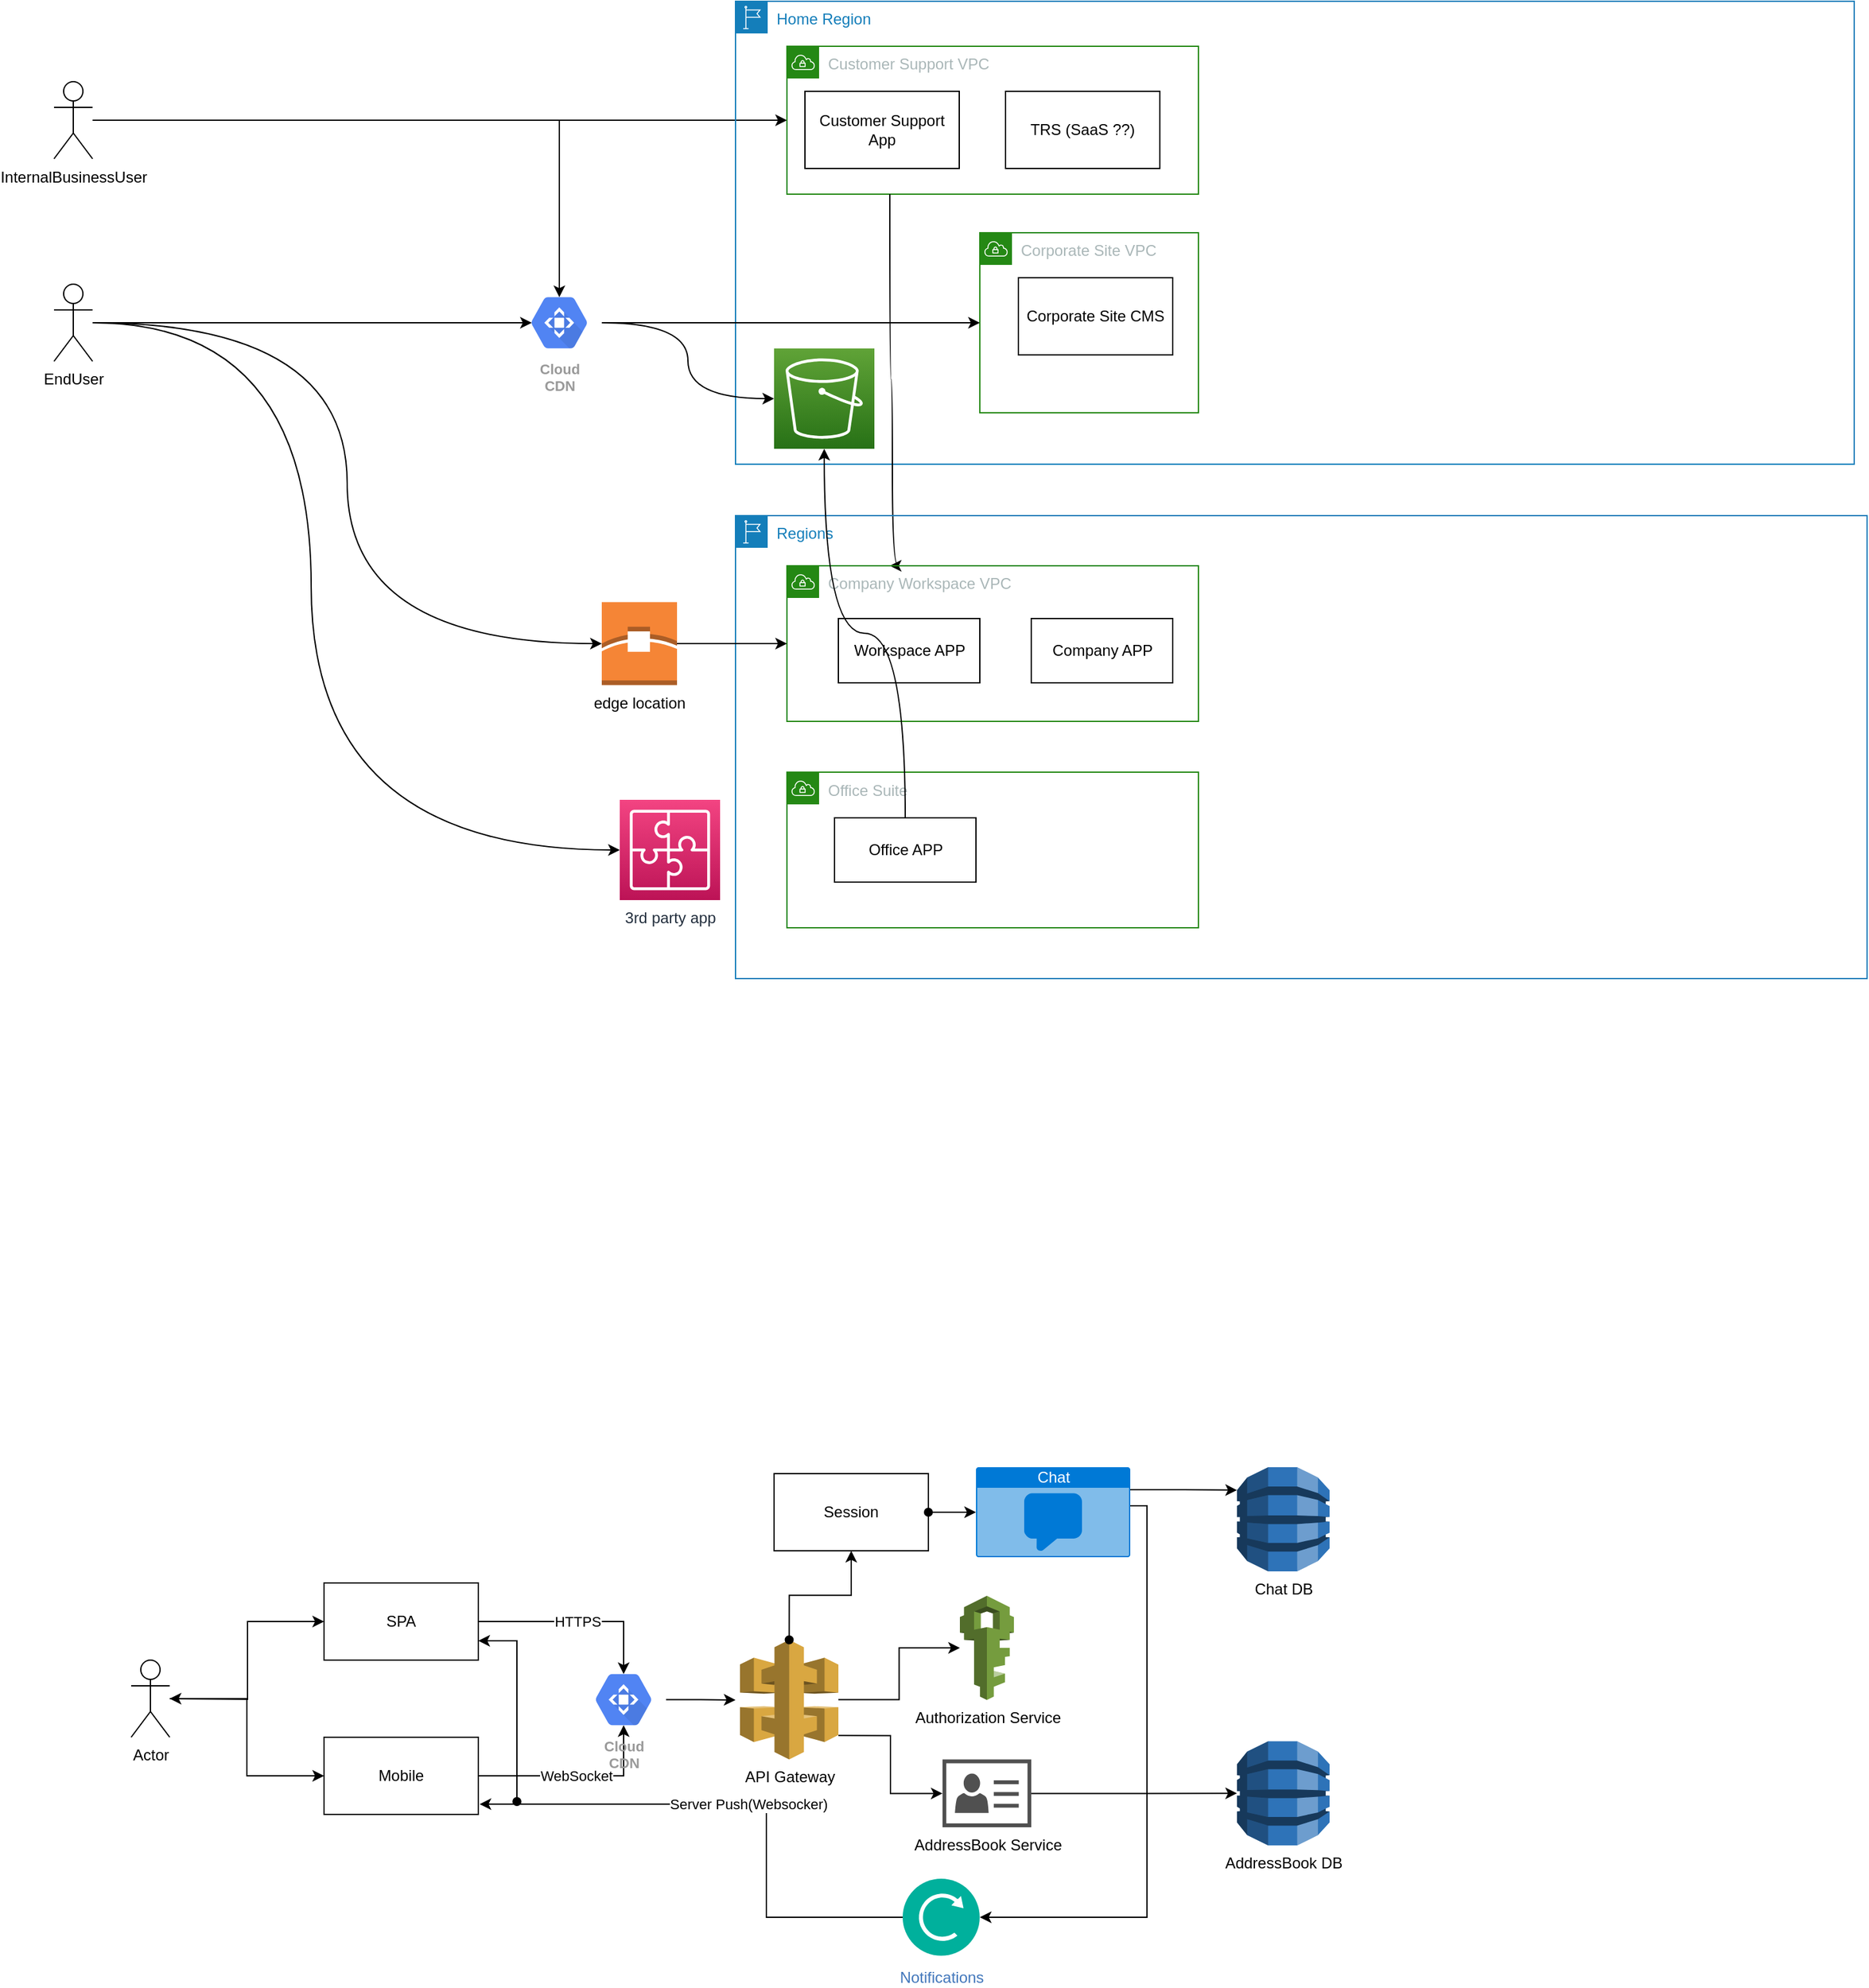 <mxfile version="13.7.7" type="github">
  <diagram id="knqCaG2FTfxwOULkrjFr" name="Page-1">
    <mxGraphModel dx="1422" dy="762" grid="1" gridSize="10" guides="1" tooltips="1" connect="1" arrows="1" fold="1" page="1" pageScale="1" pageWidth="827" pageHeight="1169" math="0" shadow="0">
      <root>
        <mxCell id="0" />
        <mxCell id="1" parent="0" />
        <mxCell id="AejkcIZQlVe7cdFHiinB-18" style="edgeStyle=orthogonalEdgeStyle;rounded=0;orthogonalLoop=1;jettySize=auto;html=1;entryX=0.5;entryY=0.16;entryDx=0;entryDy=0;entryPerimeter=0;" parent="1" source="AejkcIZQlVe7cdFHiinB-1" target="AejkcIZQlVe7cdFHiinB-16" edge="1">
          <mxGeometry relative="1" as="geometry">
            <Array as="points">
              <mxPoint x="503" y="173" />
            </Array>
          </mxGeometry>
        </mxCell>
        <mxCell id="AejkcIZQlVe7cdFHiinB-21" style="edgeStyle=orthogonalEdgeStyle;rounded=0;orthogonalLoop=1;jettySize=auto;html=1;" parent="1" source="AejkcIZQlVe7cdFHiinB-1" target="AejkcIZQlVe7cdFHiinB-8" edge="1">
          <mxGeometry relative="1" as="geometry" />
        </mxCell>
        <mxCell id="AejkcIZQlVe7cdFHiinB-1" value="InternalBusinessUser" style="shape=umlActor;verticalLabelPosition=bottom;verticalAlign=top;html=1;" parent="1" vertex="1">
          <mxGeometry x="110" y="142.5" width="30" height="60" as="geometry" />
        </mxCell>
        <mxCell id="AejkcIZQlVe7cdFHiinB-20" style="edgeStyle=orthogonalEdgeStyle;rounded=0;orthogonalLoop=1;jettySize=auto;html=1;entryX=0.175;entryY=0.5;entryDx=0;entryDy=0;entryPerimeter=0;" parent="1" source="AejkcIZQlVe7cdFHiinB-3" target="AejkcIZQlVe7cdFHiinB-16" edge="1">
          <mxGeometry relative="1" as="geometry" />
        </mxCell>
        <mxCell id="AejkcIZQlVe7cdFHiinB-36" style="edgeStyle=orthogonalEdgeStyle;curved=1;orthogonalLoop=1;jettySize=auto;html=1;entryX=0;entryY=0.5;entryDx=0;entryDy=0;entryPerimeter=0;" parent="1" source="AejkcIZQlVe7cdFHiinB-3" target="AejkcIZQlVe7cdFHiinB-34" edge="1">
          <mxGeometry relative="1" as="geometry" />
        </mxCell>
        <mxCell id="AejkcIZQlVe7cdFHiinB-41" style="edgeStyle=orthogonalEdgeStyle;curved=1;orthogonalLoop=1;jettySize=auto;html=1;" parent="1" source="AejkcIZQlVe7cdFHiinB-3" target="AejkcIZQlVe7cdFHiinB-40" edge="1">
          <mxGeometry relative="1" as="geometry">
            <mxPoint x="530" y="910" as="targetPoint" />
            <Array as="points">
              <mxPoint x="310" y="330" />
              <mxPoint x="310" y="740" />
            </Array>
          </mxGeometry>
        </mxCell>
        <mxCell id="AejkcIZQlVe7cdFHiinB-3" value="EndUser" style="shape=umlActor;verticalLabelPosition=bottom;verticalAlign=top;html=1;" parent="1" vertex="1">
          <mxGeometry x="110" y="300" width="30" height="60" as="geometry" />
        </mxCell>
        <mxCell id="hqR-0Agac0iceu773gWr-6" style="edgeStyle=orthogonalEdgeStyle;rounded=0;orthogonalLoop=1;jettySize=auto;html=1;entryX=0;entryY=0.5;entryDx=0;entryDy=0;" edge="1" parent="1" target="hqR-0Agac0iceu773gWr-2">
          <mxGeometry relative="1" as="geometry">
            <mxPoint x="200" y="1400" as="sourcePoint" />
          </mxGeometry>
        </mxCell>
        <mxCell id="hqR-0Agac0iceu773gWr-7" style="edgeStyle=orthogonalEdgeStyle;rounded=0;orthogonalLoop=1;jettySize=auto;html=1;entryX=0;entryY=0.5;entryDx=0;entryDy=0;startArrow=classic;startFill=1;" edge="1" parent="1" source="AejkcIZQlVe7cdFHiinB-4" target="hqR-0Agac0iceu773gWr-3">
          <mxGeometry relative="1" as="geometry" />
        </mxCell>
        <mxCell id="AejkcIZQlVe7cdFHiinB-4" value="Actor" style="shape=umlActor;verticalLabelPosition=bottom;verticalAlign=top;html=1;" parent="1" vertex="1">
          <mxGeometry x="170" y="1370" width="30" height="60" as="geometry" />
        </mxCell>
        <mxCell id="AejkcIZQlVe7cdFHiinB-7" value="Home Region" style="points=[[0,0],[0.25,0],[0.5,0],[0.75,0],[1,0],[1,0.25],[1,0.5],[1,0.75],[1,1],[0.75,1],[0.5,1],[0.25,1],[0,1],[0,0.75],[0,0.5],[0,0.25]];outlineConnect=0;gradientColor=none;html=1;whiteSpace=wrap;fontSize=12;fontStyle=0;shape=mxgraph.aws4.group;grIcon=mxgraph.aws4.group_region;strokeColor=#147EBA;fillColor=none;verticalAlign=top;align=left;spacingLeft=30;fontColor=#147EBA;dashed=0;" parent="1" vertex="1">
          <mxGeometry x="640" y="80" width="870" height="360" as="geometry" />
        </mxCell>
        <mxCell id="AejkcIZQlVe7cdFHiinB-8" value="Customer Support VPC" style="points=[[0,0],[0.25,0],[0.5,0],[0.75,0],[1,0],[1,0.25],[1,0.5],[1,0.75],[1,1],[0.75,1],[0.5,1],[0.25,1],[0,1],[0,0.75],[0,0.5],[0,0.25]];outlineConnect=0;gradientColor=none;html=1;whiteSpace=wrap;fontSize=12;fontStyle=0;shape=mxgraph.aws4.group;grIcon=mxgraph.aws4.group_vpc;strokeColor=#248814;fillColor=none;verticalAlign=top;align=left;spacingLeft=30;fontColor=#AAB7B8;dashed=0;" parent="1" vertex="1">
          <mxGeometry x="680" y="115" width="320" height="115" as="geometry" />
        </mxCell>
        <mxCell id="AejkcIZQlVe7cdFHiinB-42" style="edgeStyle=orthogonalEdgeStyle;curved=1;orthogonalLoop=1;jettySize=auto;html=1;exitX=0.25;exitY=1;exitDx=0;exitDy=0;entryX=0.25;entryY=0;entryDx=0;entryDy=0;" parent="1" source="AejkcIZQlVe7cdFHiinB-8" target="AejkcIZQlVe7cdFHiinB-23" edge="1">
          <mxGeometry relative="1" as="geometry">
            <Array as="points">
              <mxPoint x="760" y="374" />
              <mxPoint x="762" y="374" />
            </Array>
          </mxGeometry>
        </mxCell>
        <mxCell id="AejkcIZQlVe7cdFHiinB-10" value="Customer Support App" style="rounded=0;whiteSpace=wrap;html=1;" parent="1" vertex="1">
          <mxGeometry x="694" y="150" width="120" height="60" as="geometry" />
        </mxCell>
        <mxCell id="AejkcIZQlVe7cdFHiinB-12" value="TRS (SaaS ??)" style="rounded=0;whiteSpace=wrap;html=1;" parent="1" vertex="1">
          <mxGeometry x="850" y="150" width="120" height="60" as="geometry" />
        </mxCell>
        <mxCell id="AejkcIZQlVe7cdFHiinB-13" value="Corporate Site VPC" style="points=[[0,0],[0.25,0],[0.5,0],[0.75,0],[1,0],[1,0.25],[1,0.5],[1,0.75],[1,1],[0.75,1],[0.5,1],[0.25,1],[0,1],[0,0.75],[0,0.5],[0,0.25]];outlineConnect=0;gradientColor=none;html=1;whiteSpace=wrap;fontSize=12;fontStyle=0;shape=mxgraph.aws4.group;grIcon=mxgraph.aws4.group_vpc;strokeColor=#248814;fillColor=none;verticalAlign=top;align=left;spacingLeft=30;fontColor=#AAB7B8;dashed=0;" parent="1" vertex="1">
          <mxGeometry x="830" y="260" width="170" height="140" as="geometry" />
        </mxCell>
        <mxCell id="AejkcIZQlVe7cdFHiinB-14" value="Corporate Site CMS" style="rounded=0;whiteSpace=wrap;html=1;" parent="1" vertex="1">
          <mxGeometry x="860" y="295" width="120" height="60" as="geometry" />
        </mxCell>
        <mxCell id="AejkcIZQlVe7cdFHiinB-17" style="edgeStyle=orthogonalEdgeStyle;rounded=0;orthogonalLoop=1;jettySize=auto;html=1;" parent="1" source="AejkcIZQlVe7cdFHiinB-16" target="AejkcIZQlVe7cdFHiinB-13" edge="1">
          <mxGeometry relative="1" as="geometry" />
        </mxCell>
        <mxCell id="AejkcIZQlVe7cdFHiinB-49" style="edgeStyle=orthogonalEdgeStyle;curved=1;orthogonalLoop=1;jettySize=auto;html=1;" parent="1" source="AejkcIZQlVe7cdFHiinB-16" target="AejkcIZQlVe7cdFHiinB-45" edge="1">
          <mxGeometry relative="1" as="geometry" />
        </mxCell>
        <mxCell id="AejkcIZQlVe7cdFHiinB-16" value="Cloud&#xa;CDN" style="html=1;fillColor=#5184F3;strokeColor=none;verticalAlign=top;labelPosition=center;verticalLabelPosition=bottom;align=center;spacingTop=-6;fontSize=11;fontStyle=1;fontColor=#999999;shape=mxgraph.gcp2.hexIcon;prIcon=cloud_cdn" parent="1" vertex="1">
          <mxGeometry x="470" y="300.75" width="66" height="58.5" as="geometry" />
        </mxCell>
        <mxCell id="AejkcIZQlVe7cdFHiinB-22" value="Regions" style="points=[[0,0],[0.25,0],[0.5,0],[0.75,0],[1,0],[1,0.25],[1,0.5],[1,0.75],[1,1],[0.75,1],[0.5,1],[0.25,1],[0,1],[0,0.75],[0,0.5],[0,0.25]];outlineConnect=0;gradientColor=none;html=1;whiteSpace=wrap;fontSize=12;fontStyle=0;shape=mxgraph.aws4.group;grIcon=mxgraph.aws4.group_region;strokeColor=#147EBA;fillColor=none;verticalAlign=top;align=left;spacingLeft=30;fontColor=#147EBA;dashed=0;" parent="1" vertex="1">
          <mxGeometry x="640" y="480" width="880" height="360" as="geometry" />
        </mxCell>
        <mxCell id="AejkcIZQlVe7cdFHiinB-23" value="Company Workspace VPC" style="points=[[0,0],[0.25,0],[0.5,0],[0.75,0],[1,0],[1,0.25],[1,0.5],[1,0.75],[1,1],[0.75,1],[0.5,1],[0.25,1],[0,1],[0,0.75],[0,0.5],[0,0.25]];outlineConnect=0;gradientColor=none;html=1;whiteSpace=wrap;fontSize=12;fontStyle=0;shape=mxgraph.aws4.group;grIcon=mxgraph.aws4.group_vpc;strokeColor=#248814;fillColor=none;verticalAlign=top;align=left;spacingLeft=30;fontColor=#AAB7B8;dashed=0;" parent="1" vertex="1">
          <mxGeometry x="680" y="519" width="320" height="121" as="geometry" />
        </mxCell>
        <mxCell id="AejkcIZQlVe7cdFHiinB-24" value="Workspace APP" style="html=1;" parent="1" vertex="1">
          <mxGeometry x="720" y="560" width="110" height="50" as="geometry" />
        </mxCell>
        <mxCell id="AejkcIZQlVe7cdFHiinB-25" value="Company APP" style="html=1;" parent="1" vertex="1">
          <mxGeometry x="870" y="560" width="110" height="50" as="geometry" />
        </mxCell>
        <mxCell id="AejkcIZQlVe7cdFHiinB-28" value="Office Suite" style="points=[[0,0],[0.25,0],[0.5,0],[0.75,0],[1,0],[1,0.25],[1,0.5],[1,0.75],[1,1],[0.75,1],[0.5,1],[0.25,1],[0,1],[0,0.75],[0,0.5],[0,0.25]];outlineConnect=0;gradientColor=none;html=1;whiteSpace=wrap;fontSize=12;fontStyle=0;shape=mxgraph.aws4.group;grIcon=mxgraph.aws4.group_vpc;strokeColor=#248814;fillColor=none;verticalAlign=top;align=left;spacingLeft=30;fontColor=#AAB7B8;dashed=0;" parent="1" vertex="1">
          <mxGeometry x="680" y="679.5" width="320" height="121" as="geometry" />
        </mxCell>
        <mxCell id="AejkcIZQlVe7cdFHiinB-46" style="edgeStyle=orthogonalEdgeStyle;curved=1;orthogonalLoop=1;jettySize=auto;html=1;exitX=0.5;exitY=0;exitDx=0;exitDy=0;" parent="1" source="AejkcIZQlVe7cdFHiinB-29" target="AejkcIZQlVe7cdFHiinB-45" edge="1">
          <mxGeometry relative="1" as="geometry" />
        </mxCell>
        <mxCell id="AejkcIZQlVe7cdFHiinB-29" value="Office APP" style="html=1;" parent="1" vertex="1">
          <mxGeometry x="717" y="715" width="110" height="50" as="geometry" />
        </mxCell>
        <mxCell id="AejkcIZQlVe7cdFHiinB-39" style="edgeStyle=orthogonalEdgeStyle;curved=1;orthogonalLoop=1;jettySize=auto;html=1;entryX=0;entryY=0.5;entryDx=0;entryDy=0;" parent="1" source="AejkcIZQlVe7cdFHiinB-34" target="AejkcIZQlVe7cdFHiinB-23" edge="1">
          <mxGeometry relative="1" as="geometry" />
        </mxCell>
        <mxCell id="AejkcIZQlVe7cdFHiinB-34" value="edge location" style="outlineConnect=0;dashed=0;verticalLabelPosition=bottom;verticalAlign=top;align=center;html=1;shape=mxgraph.aws3.edge_location;fillColor=#F58536;gradientColor=none;" parent="1" vertex="1">
          <mxGeometry x="536" y="547.25" width="58.5" height="64.5" as="geometry" />
        </mxCell>
        <mxCell id="AejkcIZQlVe7cdFHiinB-40" value="3rd party app" style="outlineConnect=0;fontColor=#232F3E;gradientColor=#F34482;gradientDirection=north;fillColor=#BC1356;strokeColor=#ffffff;dashed=0;verticalLabelPosition=bottom;verticalAlign=top;align=center;html=1;fontSize=12;fontStyle=0;aspect=fixed;shape=mxgraph.aws4.resourceIcon;resIcon=mxgraph.aws4.application_integration;" parent="1" vertex="1">
          <mxGeometry x="550" y="701" width="78" height="78" as="geometry" />
        </mxCell>
        <mxCell id="AejkcIZQlVe7cdFHiinB-45" value="" style="outlineConnect=0;fontColor=#232F3E;gradientColor=#60A337;gradientDirection=north;fillColor=#277116;strokeColor=#ffffff;dashed=0;verticalLabelPosition=bottom;verticalAlign=top;align=center;html=1;fontSize=12;fontStyle=0;aspect=fixed;shape=mxgraph.aws4.resourceIcon;resIcon=mxgraph.aws4.s3;" parent="1" vertex="1">
          <mxGeometry x="670" y="350" width="78" height="78" as="geometry" />
        </mxCell>
        <mxCell id="hqR-0Agac0iceu773gWr-8" value="HTTPS" style="edgeStyle=orthogonalEdgeStyle;rounded=0;orthogonalLoop=1;jettySize=auto;html=1;entryX=0.5;entryY=0.16;entryDx=0;entryDy=0;entryPerimeter=0;startArrow=none;startFill=0;" edge="1" parent="1" source="hqR-0Agac0iceu773gWr-2" target="hqR-0Agac0iceu773gWr-5">
          <mxGeometry relative="1" as="geometry" />
        </mxCell>
        <mxCell id="hqR-0Agac0iceu773gWr-38" style="edgeStyle=orthogonalEdgeStyle;rounded=0;orthogonalLoop=1;jettySize=auto;html=1;exitX=1;exitY=0.75;exitDx=0;exitDy=0;startArrow=classic;startFill=1;endArrow=oval;endFill=1;" edge="1" parent="1" source="hqR-0Agac0iceu773gWr-2">
          <mxGeometry relative="1" as="geometry">
            <mxPoint x="470" y="1480" as="targetPoint" />
            <Array as="points">
              <mxPoint x="470" y="1355" />
              <mxPoint x="470" y="1480" />
            </Array>
          </mxGeometry>
        </mxCell>
        <mxCell id="hqR-0Agac0iceu773gWr-2" value="SPA" style="rounded=0;whiteSpace=wrap;html=1;" vertex="1" parent="1">
          <mxGeometry x="320" y="1310" width="120" height="60" as="geometry" />
        </mxCell>
        <mxCell id="hqR-0Agac0iceu773gWr-9" value="WebSocket" style="edgeStyle=orthogonalEdgeStyle;rounded=0;orthogonalLoop=1;jettySize=auto;html=1;entryX=0.5;entryY=0.84;entryDx=0;entryDy=0;entryPerimeter=0;startArrow=none;startFill=0;" edge="1" parent="1" source="hqR-0Agac0iceu773gWr-3" target="hqR-0Agac0iceu773gWr-5">
          <mxGeometry relative="1" as="geometry">
            <Array as="points">
              <mxPoint x="553" y="1460" />
            </Array>
          </mxGeometry>
        </mxCell>
        <mxCell id="hqR-0Agac0iceu773gWr-3" value="Mobile" style="rounded=0;whiteSpace=wrap;html=1;" vertex="1" parent="1">
          <mxGeometry x="320" y="1430" width="120" height="60" as="geometry" />
        </mxCell>
        <mxCell id="hqR-0Agac0iceu773gWr-11" style="edgeStyle=orthogonalEdgeStyle;rounded=0;orthogonalLoop=1;jettySize=auto;html=1;startArrow=none;startFill=0;" edge="1" parent="1" source="hqR-0Agac0iceu773gWr-5">
          <mxGeometry relative="1" as="geometry">
            <mxPoint x="640" y="1401" as="targetPoint" />
          </mxGeometry>
        </mxCell>
        <mxCell id="hqR-0Agac0iceu773gWr-5" value="Cloud&#xa;CDN" style="html=1;fillColor=#5184F3;strokeColor=none;verticalAlign=top;labelPosition=center;verticalLabelPosition=bottom;align=center;spacingTop=-6;fontSize=11;fontStyle=1;fontColor=#999999;shape=mxgraph.gcp2.hexIcon;prIcon=cloud_cdn" vertex="1" parent="1">
          <mxGeometry x="520" y="1371.5" width="66" height="58.5" as="geometry" />
        </mxCell>
        <mxCell id="hqR-0Agac0iceu773gWr-17" value="Server Push(Websocker)" style="edgeStyle=orthogonalEdgeStyle;rounded=0;orthogonalLoop=1;jettySize=auto;html=1;entryX=1.008;entryY=0.867;entryDx=0;entryDy=0;entryPerimeter=0;startArrow=none;startFill=0;exitX=0;exitY=0.5;exitDx=0;exitDy=0;" edge="1" parent="1" source="hqR-0Agac0iceu773gWr-27" target="hqR-0Agac0iceu773gWr-3">
          <mxGeometry relative="1" as="geometry">
            <mxPoint x="664" y="1450" as="sourcePoint" />
            <Array as="points">
              <mxPoint x="664" y="1570" />
              <mxPoint x="664" y="1482" />
            </Array>
          </mxGeometry>
        </mxCell>
        <mxCell id="hqR-0Agac0iceu773gWr-32" style="edgeStyle=orthogonalEdgeStyle;rounded=0;orthogonalLoop=1;jettySize=auto;html=1;startArrow=none;startFill=0;" edge="1" parent="1" source="hqR-0Agac0iceu773gWr-20" target="hqR-0Agac0iceu773gWr-22">
          <mxGeometry relative="1" as="geometry" />
        </mxCell>
        <mxCell id="hqR-0Agac0iceu773gWr-33" style="edgeStyle=orthogonalEdgeStyle;rounded=0;orthogonalLoop=1;jettySize=auto;html=1;exitX=1;exitY=0.8;exitDx=0;exitDy=0;exitPerimeter=0;startArrow=none;startFill=0;" edge="1" parent="1" source="hqR-0Agac0iceu773gWr-20" target="hqR-0Agac0iceu773gWr-30">
          <mxGeometry relative="1" as="geometry" />
        </mxCell>
        <mxCell id="hqR-0Agac0iceu773gWr-20" value="API Gateway" style="outlineConnect=0;dashed=0;verticalLabelPosition=bottom;verticalAlign=top;align=center;html=1;shape=mxgraph.aws3.api_gateway;fillColor=#D9A741;gradientColor=none;" vertex="1" parent="1">
          <mxGeometry x="643.5" y="1354.25" width="76.5" height="93" as="geometry" />
        </mxCell>
        <mxCell id="hqR-0Agac0iceu773gWr-22" value="Authorization Service" style="outlineConnect=0;dashed=0;verticalLabelPosition=bottom;verticalAlign=top;align=center;html=1;shape=mxgraph.aws3.iam;fillColor=#759C3E;gradientColor=none;" vertex="1" parent="1">
          <mxGeometry x="814.5" y="1320" width="42" height="81" as="geometry" />
        </mxCell>
        <mxCell id="hqR-0Agac0iceu773gWr-27" value="Notifications" style="aspect=fixed;perimeter=ellipsePerimeter;html=1;align=center;shadow=0;dashed=0;fontColor=#4277BB;labelBackgroundColor=#ffffff;fontSize=12;spacingTop=3;image;image=img/lib/ibm/management/push_notifications.svg;" vertex="1" parent="1">
          <mxGeometry x="770" y="1540" width="60" height="60" as="geometry" />
        </mxCell>
        <mxCell id="hqR-0Agac0iceu773gWr-29" style="edgeStyle=orthogonalEdgeStyle;rounded=0;orthogonalLoop=1;jettySize=auto;html=1;entryX=1;entryY=0.5;entryDx=0;entryDy=0;startArrow=none;startFill=0;exitX=1;exitY=0.5;exitDx=0;exitDy=0;exitPerimeter=0;" edge="1" parent="1" source="hqR-0Agac0iceu773gWr-28" target="hqR-0Agac0iceu773gWr-27">
          <mxGeometry relative="1" as="geometry">
            <Array as="points">
              <mxPoint x="890" y="1250" />
              <mxPoint x="960" y="1250" />
              <mxPoint x="960" y="1570" />
            </Array>
          </mxGeometry>
        </mxCell>
        <mxCell id="hqR-0Agac0iceu773gWr-35" style="edgeStyle=orthogonalEdgeStyle;rounded=0;orthogonalLoop=1;jettySize=auto;html=1;exitX=1;exitY=0.25;exitDx=0;exitDy=0;exitPerimeter=0;entryX=0;entryY=0.22;entryDx=0;entryDy=0;entryPerimeter=0;startArrow=none;startFill=0;" edge="1" parent="1" source="hqR-0Agac0iceu773gWr-28" target="hqR-0Agac0iceu773gWr-34">
          <mxGeometry relative="1" as="geometry" />
        </mxCell>
        <mxCell id="hqR-0Agac0iceu773gWr-28" value="Chat" style="html=1;strokeColor=none;fillColor=#0079D6;labelPosition=center;verticalLabelPosition=middle;verticalAlign=top;align=center;fontSize=12;outlineConnect=0;spacingTop=-6;fontColor=#FFFFFF;shape=mxgraph.sitemap.chat;" vertex="1" parent="1">
          <mxGeometry x="827" y="1220" width="120" height="70" as="geometry" />
        </mxCell>
        <mxCell id="hqR-0Agac0iceu773gWr-37" style="edgeStyle=orthogonalEdgeStyle;rounded=0;orthogonalLoop=1;jettySize=auto;html=1;startArrow=none;startFill=0;" edge="1" parent="1" source="hqR-0Agac0iceu773gWr-30" target="hqR-0Agac0iceu773gWr-36">
          <mxGeometry relative="1" as="geometry" />
        </mxCell>
        <mxCell id="hqR-0Agac0iceu773gWr-30" value="AddressBook Service" style="pointerEvents=1;shadow=0;dashed=0;html=1;strokeColor=none;fillColor=#505050;labelPosition=center;verticalLabelPosition=bottom;verticalAlign=top;outlineConnect=0;align=center;shape=mxgraph.office.concepts.contacts;" vertex="1" parent="1">
          <mxGeometry x="801" y="1447.25" width="69" height="52.75" as="geometry" />
        </mxCell>
        <mxCell id="hqR-0Agac0iceu773gWr-34" value="Chat DB" style="outlineConnect=0;dashed=0;verticalLabelPosition=bottom;verticalAlign=top;align=center;html=1;shape=mxgraph.aws3.dynamo_db;fillColor=#2E73B8;gradientColor=none;" vertex="1" parent="1">
          <mxGeometry x="1030" y="1220" width="72" height="81" as="geometry" />
        </mxCell>
        <mxCell id="hqR-0Agac0iceu773gWr-36" value="AddressBook DB" style="outlineConnect=0;dashed=0;verticalLabelPosition=bottom;verticalAlign=top;align=center;html=1;shape=mxgraph.aws3.dynamo_db;fillColor=#2E73B8;gradientColor=none;" vertex="1" parent="1">
          <mxGeometry x="1030" y="1433.13" width="72" height="81" as="geometry" />
        </mxCell>
        <mxCell id="hqR-0Agac0iceu773gWr-42" style="edgeStyle=orthogonalEdgeStyle;rounded=0;orthogonalLoop=1;jettySize=auto;html=1;exitX=0.5;exitY=1;exitDx=0;exitDy=0;entryX=0.5;entryY=0;entryDx=0;entryDy=0;entryPerimeter=0;startArrow=classic;startFill=1;endArrow=oval;endFill=1;" edge="1" parent="1" source="hqR-0Agac0iceu773gWr-39" target="hqR-0Agac0iceu773gWr-20">
          <mxGeometry relative="1" as="geometry" />
        </mxCell>
        <mxCell id="hqR-0Agac0iceu773gWr-39" value="Session" style="rounded=0;whiteSpace=wrap;html=1;" vertex="1" parent="1">
          <mxGeometry x="670" y="1225" width="120" height="60" as="geometry" />
        </mxCell>
        <mxCell id="hqR-0Agac0iceu773gWr-40" style="edgeStyle=orthogonalEdgeStyle;rounded=0;orthogonalLoop=1;jettySize=auto;html=1;entryX=1;entryY=0.5;entryDx=0;entryDy=0;startArrow=classic;startFill=1;endArrow=oval;endFill=1;exitX=0;exitY=0.5;exitDx=0;exitDy=0;exitPerimeter=0;" edge="1" parent="1" source="hqR-0Agac0iceu773gWr-28" target="hqR-0Agac0iceu773gWr-39">
          <mxGeometry relative="1" as="geometry" />
        </mxCell>
      </root>
    </mxGraphModel>
  </diagram>
</mxfile>
